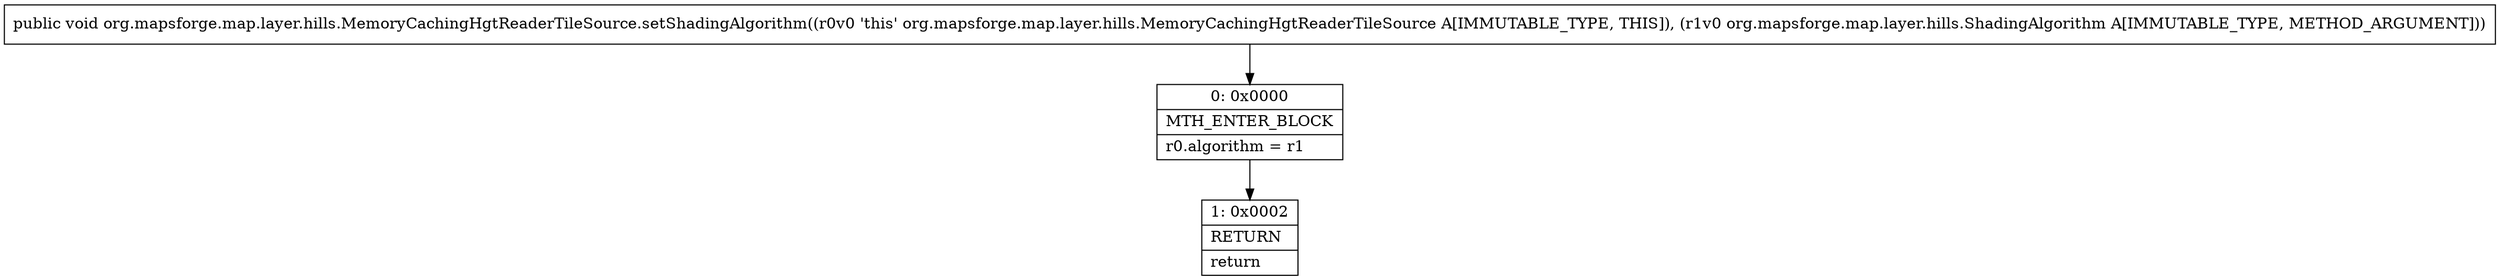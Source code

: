digraph "CFG fororg.mapsforge.map.layer.hills.MemoryCachingHgtReaderTileSource.setShadingAlgorithm(Lorg\/mapsforge\/map\/layer\/hills\/ShadingAlgorithm;)V" {
Node_0 [shape=record,label="{0\:\ 0x0000|MTH_ENTER_BLOCK\l|r0.algorithm = r1\l}"];
Node_1 [shape=record,label="{1\:\ 0x0002|RETURN\l|return\l}"];
MethodNode[shape=record,label="{public void org.mapsforge.map.layer.hills.MemoryCachingHgtReaderTileSource.setShadingAlgorithm((r0v0 'this' org.mapsforge.map.layer.hills.MemoryCachingHgtReaderTileSource A[IMMUTABLE_TYPE, THIS]), (r1v0 org.mapsforge.map.layer.hills.ShadingAlgorithm A[IMMUTABLE_TYPE, METHOD_ARGUMENT])) }"];
MethodNode -> Node_0;
Node_0 -> Node_1;
}

